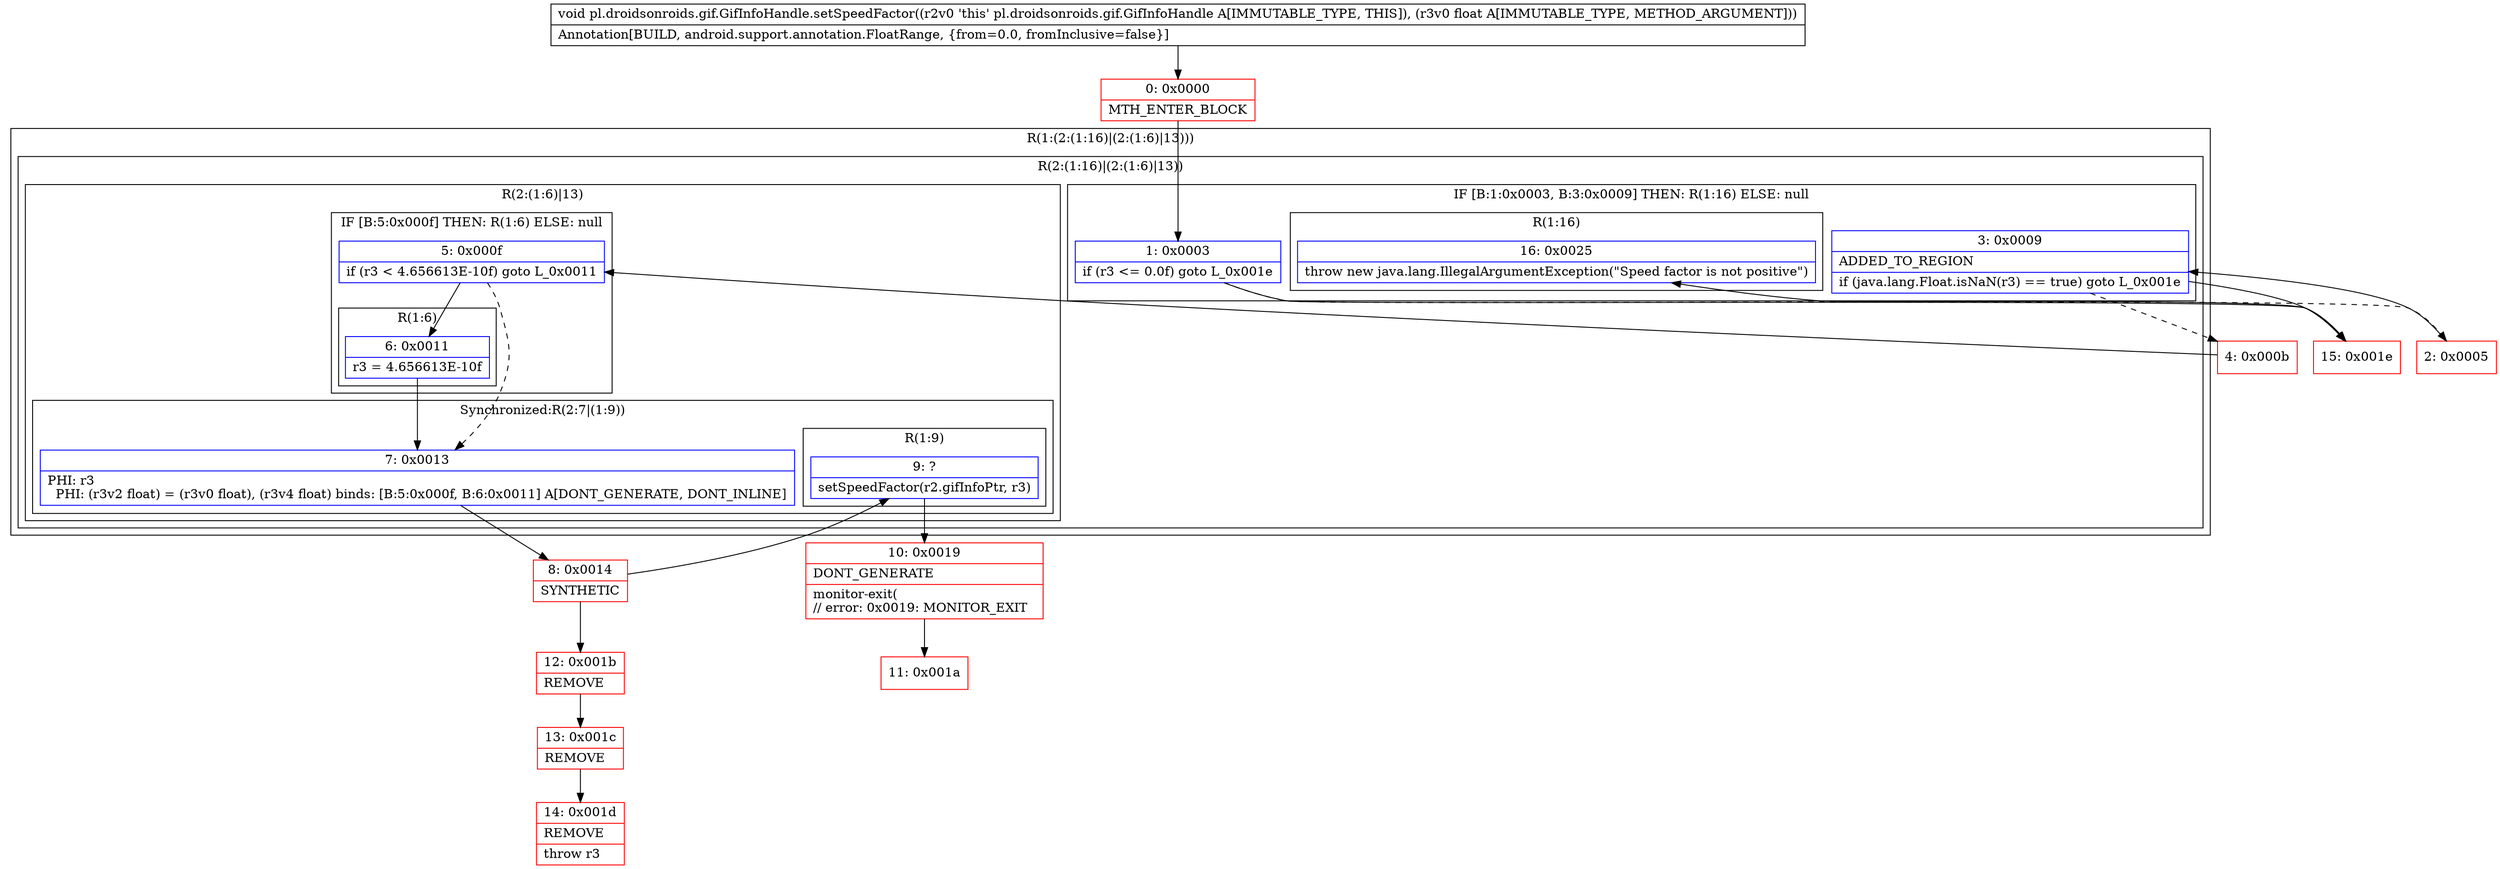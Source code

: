 digraph "CFG forpl.droidsonroids.gif.GifInfoHandle.setSpeedFactor(F)V" {
subgraph cluster_Region_2083401636 {
label = "R(1:(2:(1:16)|(2:(1:6)|13)))";
node [shape=record,color=blue];
subgraph cluster_Region_1019388211 {
label = "R(2:(1:16)|(2:(1:6)|13))";
node [shape=record,color=blue];
subgraph cluster_IfRegion_1284067967 {
label = "IF [B:1:0x0003, B:3:0x0009] THEN: R(1:16) ELSE: null";
node [shape=record,color=blue];
Node_1 [shape=record,label="{1\:\ 0x0003|if (r3 \<= 0.0f) goto L_0x001e\l}"];
Node_3 [shape=record,label="{3\:\ 0x0009|ADDED_TO_REGION\l|if (java.lang.Float.isNaN(r3) == true) goto L_0x001e\l}"];
subgraph cluster_Region_1318265594 {
label = "R(1:16)";
node [shape=record,color=blue];
Node_16 [shape=record,label="{16\:\ 0x0025|throw new java.lang.IllegalArgumentException(\"Speed factor is not positive\")\l}"];
}
}
subgraph cluster_Region_1137534851 {
label = "R(2:(1:6)|13)";
node [shape=record,color=blue];
subgraph cluster_IfRegion_1781501424 {
label = "IF [B:5:0x000f] THEN: R(1:6) ELSE: null";
node [shape=record,color=blue];
Node_5 [shape=record,label="{5\:\ 0x000f|if (r3 \< 4.656613E\-10f) goto L_0x0011\l}"];
subgraph cluster_Region_1815289952 {
label = "R(1:6)";
node [shape=record,color=blue];
Node_6 [shape=record,label="{6\:\ 0x0011|r3 = 4.656613E\-10f\l}"];
}
}
subgraph cluster_SynchronizedRegion_1004555246 {
label = "Synchronized:R(2:7|(1:9))";
node [shape=record,color=blue];
Node_7 [shape=record,label="{7\:\ 0x0013|PHI: r3 \l  PHI: (r3v2 float) = (r3v0 float), (r3v4 float) binds: [B:5:0x000f, B:6:0x0011] A[DONT_GENERATE, DONT_INLINE]\l}"];
subgraph cluster_Region_330945134 {
label = "R(1:9)";
node [shape=record,color=blue];
Node_9 [shape=record,label="{9\:\ ?|setSpeedFactor(r2.gifInfoPtr, r3)\l}"];
}
}
}
}
}
Node_0 [shape=record,color=red,label="{0\:\ 0x0000|MTH_ENTER_BLOCK\l}"];
Node_2 [shape=record,color=red,label="{2\:\ 0x0005}"];
Node_4 [shape=record,color=red,label="{4\:\ 0x000b}"];
Node_8 [shape=record,color=red,label="{8\:\ 0x0014|SYNTHETIC\l}"];
Node_10 [shape=record,color=red,label="{10\:\ 0x0019|DONT_GENERATE\l|monitor\-exit(\l\/\/ error: 0x0019: MONITOR_EXIT  \l}"];
Node_11 [shape=record,color=red,label="{11\:\ 0x001a}"];
Node_12 [shape=record,color=red,label="{12\:\ 0x001b|REMOVE\l}"];
Node_13 [shape=record,color=red,label="{13\:\ 0x001c|REMOVE\l}"];
Node_14 [shape=record,color=red,label="{14\:\ 0x001d|REMOVE\l|throw r3\l}"];
Node_15 [shape=record,color=red,label="{15\:\ 0x001e}"];
MethodNode[shape=record,label="{void pl.droidsonroids.gif.GifInfoHandle.setSpeedFactor((r2v0 'this' pl.droidsonroids.gif.GifInfoHandle A[IMMUTABLE_TYPE, THIS]), (r3v0 float A[IMMUTABLE_TYPE, METHOD_ARGUMENT]))  | Annotation[BUILD, android.support.annotation.FloatRange, \{from=0.0, fromInclusive=false\}]\l}"];
MethodNode -> Node_0;
Node_1 -> Node_2[style=dashed];
Node_1 -> Node_15;
Node_3 -> Node_4[style=dashed];
Node_3 -> Node_15;
Node_5 -> Node_6;
Node_5 -> Node_7[style=dashed];
Node_6 -> Node_7;
Node_7 -> Node_8;
Node_9 -> Node_10;
Node_0 -> Node_1;
Node_2 -> Node_3;
Node_4 -> Node_5;
Node_8 -> Node_9;
Node_8 -> Node_12;
Node_10 -> Node_11;
Node_12 -> Node_13;
Node_13 -> Node_14;
Node_15 -> Node_16;
}

